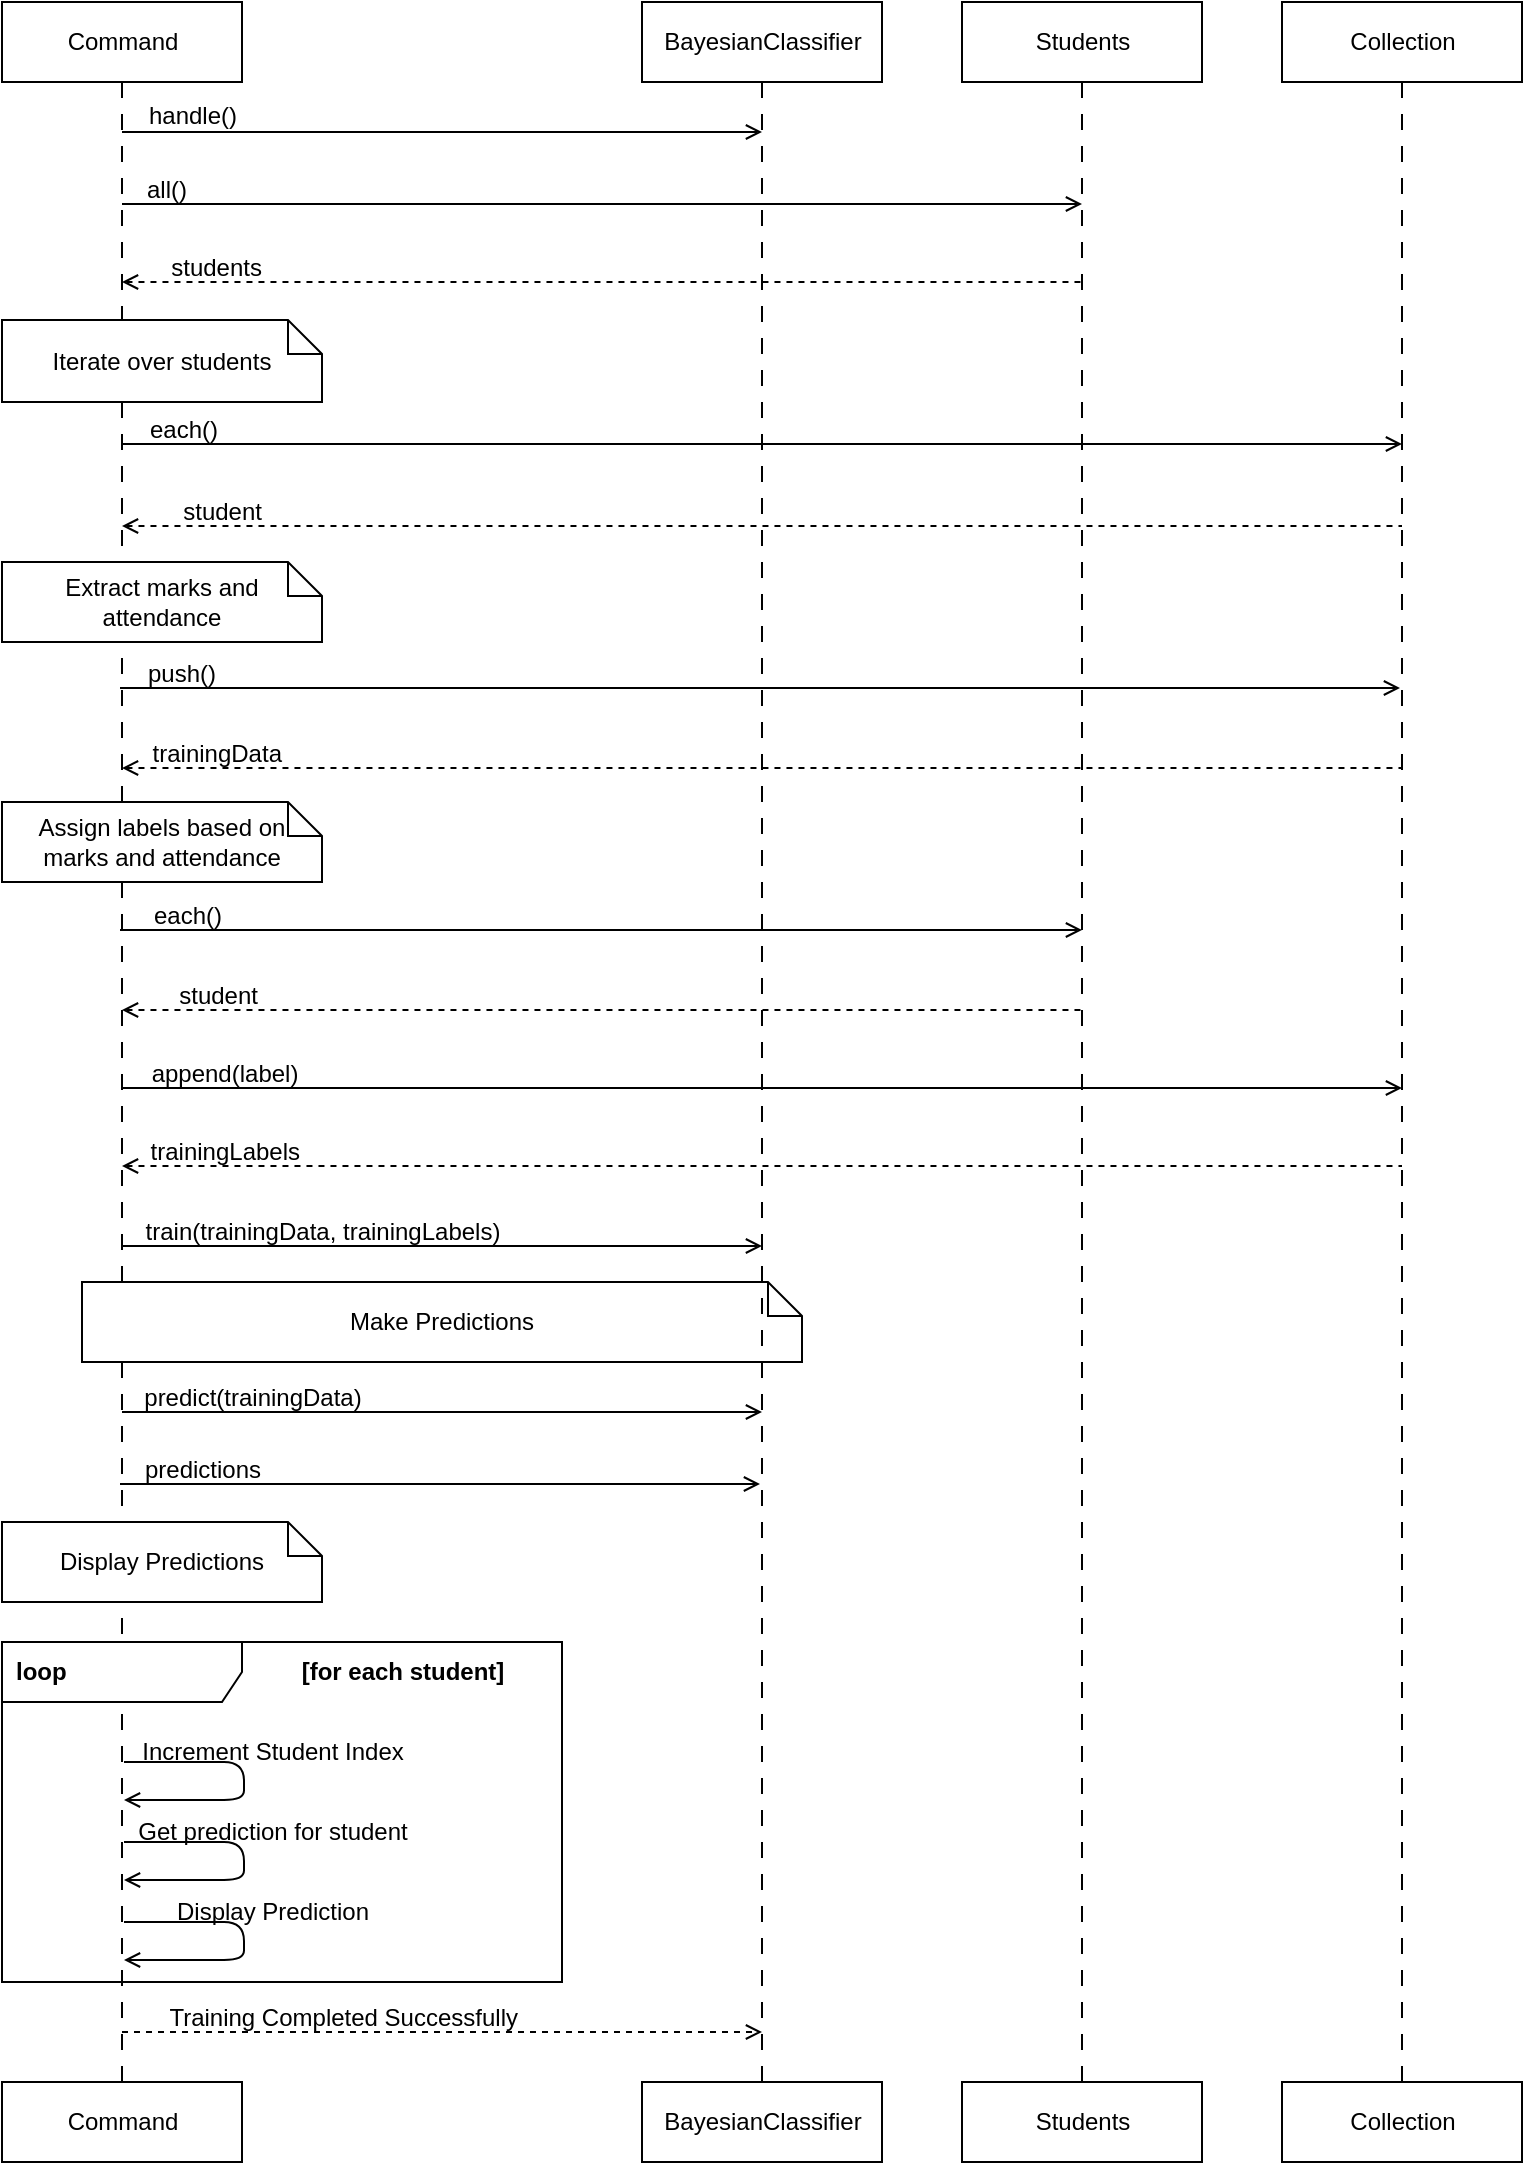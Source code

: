 <mxfile>
    <diagram id="LI3cDzw_vE_-7JhL5k0r" name="Page-1">
        <mxGraphModel dx="604" dy="351" grid="1" gridSize="10" guides="1" tooltips="1" connect="1" arrows="1" fold="1" page="1" pageScale="1" pageWidth="827" pageHeight="1169" math="0" shadow="0">
            <root>
                <mxCell id="0"/>
                <mxCell id="1" parent="0"/>
                <mxCell id="8" style="edgeStyle=none;html=1;entryX=0.5;entryY=0;entryDx=0;entryDy=0;endArrow=none;endFill=0;dashed=1;dashPattern=8 8;" edge="1" parent="1" source="3" target="7">
                    <mxGeometry relative="1" as="geometry"/>
                </mxCell>
                <mxCell id="3" value="Command" style="html=1;" vertex="1" parent="1">
                    <mxGeometry x="40" y="40" width="120" height="40" as="geometry"/>
                </mxCell>
                <mxCell id="4" value="BayesianClassifier" style="html=1;" vertex="1" parent="1">
                    <mxGeometry x="360" y="40" width="120" height="40" as="geometry"/>
                </mxCell>
                <mxCell id="13" style="edgeStyle=none;html=1;entryX=0.5;entryY=0;entryDx=0;entryDy=0;dashed=1;dashPattern=8 8;endArrow=none;endFill=0;" edge="1" parent="1" source="5" target="10">
                    <mxGeometry relative="1" as="geometry"/>
                </mxCell>
                <mxCell id="5" value="Students" style="html=1;" vertex="1" parent="1">
                    <mxGeometry x="520" y="40" width="120" height="40" as="geometry"/>
                </mxCell>
                <mxCell id="12" style="edgeStyle=none;html=1;entryX=0.5;entryY=0;entryDx=0;entryDy=0;dashed=1;dashPattern=8 8;endArrow=none;endFill=0;" edge="1" parent="1" source="6" target="11">
                    <mxGeometry relative="1" as="geometry"/>
                </mxCell>
                <mxCell id="6" value="Collection" style="html=1;" vertex="1" parent="1">
                    <mxGeometry x="680" y="40" width="120" height="40" as="geometry"/>
                </mxCell>
                <mxCell id="7" value="Command" style="html=1;" vertex="1" parent="1">
                    <mxGeometry x="40" y="1080" width="120" height="40" as="geometry"/>
                </mxCell>
                <mxCell id="9" value="BayesianClassifier" style="html=1;" vertex="1" parent="1">
                    <mxGeometry x="360" y="1080" width="120" height="40" as="geometry"/>
                </mxCell>
                <mxCell id="10" value="Students" style="html=1;" vertex="1" parent="1">
                    <mxGeometry x="520" y="1080" width="120" height="40" as="geometry"/>
                </mxCell>
                <mxCell id="11" value="Collection" style="html=1;" vertex="1" parent="1">
                    <mxGeometry x="680" y="1080" width="120" height="40" as="geometry"/>
                </mxCell>
                <mxCell id="22" value="Iterate over students" style="shape=note2;boundedLbl=1;whiteSpace=wrap;html=1;size=17;verticalAlign=middle;align=center;horizontal=1;labelPosition=center;verticalLabelPosition=middle;spacing=2;" vertex="1" parent="1">
                    <mxGeometry x="40" y="199" width="160" height="41" as="geometry"/>
                </mxCell>
                <mxCell id="25" value="" style="group" vertex="1" connectable="0" parent="1">
                    <mxGeometry x="100" y="119" width="480" height="30" as="geometry"/>
                </mxCell>
                <mxCell id="17" style="edgeStyle=none;html=1;endArrow=open;endFill=0;startArrow=none;startFill=0;" edge="1" parent="25">
                    <mxGeometry relative="1" as="geometry">
                        <mxPoint y="22" as="sourcePoint"/>
                        <mxPoint x="480" y="22" as="targetPoint"/>
                    </mxGeometry>
                </mxCell>
                <mxCell id="20" value="all()" style="text;html=1;align=center;verticalAlign=middle;resizable=0;points=[];autosize=1;strokeColor=none;fillColor=none;" vertex="1" parent="25">
                    <mxGeometry x="2" width="40" height="30" as="geometry"/>
                </mxCell>
                <mxCell id="26" value="" style="group;align=right;" vertex="1" connectable="0" parent="1">
                    <mxGeometry x="100" y="239" width="640" height="30" as="geometry"/>
                </mxCell>
                <mxCell id="27" style="edgeStyle=none;html=1;endArrow=open;endFill=0;startArrow=none;startFill=0;" edge="1" parent="26">
                    <mxGeometry relative="1" as="geometry">
                        <mxPoint y="22" as="sourcePoint"/>
                        <mxPoint x="640" y="22" as="targetPoint"/>
                    </mxGeometry>
                </mxCell>
                <mxCell id="28" value="each()" style="text;html=1;align=right;verticalAlign=middle;resizable=0;points=[];autosize=1;strokeColor=none;fillColor=none;" vertex="1" parent="26">
                    <mxGeometry x="-10.667" width="60" height="30" as="geometry"/>
                </mxCell>
                <mxCell id="29" value="" style="group" vertex="1" connectable="0" parent="1">
                    <mxGeometry x="100" y="82" width="320" height="30" as="geometry"/>
                </mxCell>
                <mxCell id="16" style="edgeStyle=none;html=1;endArrow=open;endFill=0;startArrow=none;startFill=0;" edge="1" parent="29">
                    <mxGeometry relative="1" as="geometry">
                        <mxPoint y="23" as="sourcePoint"/>
                        <mxPoint x="320" y="23" as="targetPoint"/>
                    </mxGeometry>
                </mxCell>
                <mxCell id="19" value="handle()" style="text;html=1;align=center;verticalAlign=middle;resizable=0;points=[];autosize=1;strokeColor=none;fillColor=none;" vertex="1" parent="29">
                    <mxGeometry width="70" height="30" as="geometry"/>
                </mxCell>
                <mxCell id="30" value="" style="group" vertex="1" connectable="0" parent="1">
                    <mxGeometry x="100" y="158" width="480" height="30" as="geometry"/>
                </mxCell>
                <mxCell id="18" style="edgeStyle=none;html=1;endArrow=none;endFill=0;startArrow=open;startFill=0;dashed=1;" edge="1" parent="30">
                    <mxGeometry relative="1" as="geometry">
                        <mxPoint y="22" as="sourcePoint"/>
                        <mxPoint x="480" y="22" as="targetPoint"/>
                    </mxGeometry>
                </mxCell>
                <mxCell id="21" value="students" style="text;html=1;align=right;verticalAlign=middle;resizable=0;points=[];autosize=1;strokeColor=none;fillColor=none;" vertex="1" parent="30">
                    <mxGeometry x="1" width="70" height="30" as="geometry"/>
                </mxCell>
                <mxCell id="34" value="" style="group" vertex="1" connectable="0" parent="1">
                    <mxGeometry x="100" y="280" width="640" height="30" as="geometry"/>
                </mxCell>
                <mxCell id="35" style="edgeStyle=none;html=1;endArrow=none;endFill=0;startArrow=open;startFill=0;dashed=1;" edge="1" parent="34">
                    <mxGeometry relative="1" as="geometry">
                        <mxPoint y="22" as="sourcePoint"/>
                        <mxPoint x="640" y="22" as="targetPoint"/>
                    </mxGeometry>
                </mxCell>
                <mxCell id="36" value="student" style="text;html=1;align=right;verticalAlign=middle;resizable=0;points=[];autosize=1;strokeColor=none;fillColor=none;" vertex="1" parent="34">
                    <mxGeometry x="11.333" width="60" height="30" as="geometry"/>
                </mxCell>
                <mxCell id="37" value="Extract marks and attendance" style="shape=note2;boundedLbl=1;whiteSpace=wrap;html=1;size=17;verticalAlign=middle;align=center;horizontal=1;labelPosition=center;verticalLabelPosition=middle;spacing=2;" vertex="1" parent="1">
                    <mxGeometry x="40" y="320" width="160" height="40" as="geometry"/>
                </mxCell>
                <mxCell id="38" value="" style="group" vertex="1" connectable="0" parent="1">
                    <mxGeometry x="99" y="361" width="640" height="30" as="geometry"/>
                </mxCell>
                <mxCell id="39" style="edgeStyle=none;html=1;endArrow=open;endFill=0;startArrow=none;startFill=0;" edge="1" parent="38">
                    <mxGeometry relative="1" as="geometry">
                        <mxPoint y="22" as="sourcePoint"/>
                        <mxPoint x="640" y="22" as="targetPoint"/>
                    </mxGeometry>
                </mxCell>
                <mxCell id="40" value="push()" style="text;html=1;align=right;verticalAlign=middle;resizable=0;points=[];autosize=1;strokeColor=none;fillColor=none;" vertex="1" parent="38">
                    <mxGeometry x="-10.667" width="60" height="30" as="geometry"/>
                </mxCell>
                <mxCell id="41" value="" style="group" vertex="1" connectable="0" parent="1">
                    <mxGeometry x="100" y="401" width="640" height="30" as="geometry"/>
                </mxCell>
                <mxCell id="42" style="edgeStyle=none;html=1;endArrow=none;endFill=0;startArrow=open;startFill=0;dashed=1;" edge="1" parent="41">
                    <mxGeometry relative="1" as="geometry">
                        <mxPoint y="22" as="sourcePoint"/>
                        <mxPoint x="640" y="22" as="targetPoint"/>
                    </mxGeometry>
                </mxCell>
                <mxCell id="43" value="trainingData" style="text;html=1;align=right;verticalAlign=middle;resizable=0;points=[];autosize=1;strokeColor=none;fillColor=none;" vertex="1" parent="41">
                    <mxGeometry x="-8.667" width="90" height="30" as="geometry"/>
                </mxCell>
                <mxCell id="44" value="Assign labels based on marks and attendance" style="shape=note2;boundedLbl=1;whiteSpace=wrap;html=1;size=17;verticalAlign=middle;align=center;horizontal=1;labelPosition=center;verticalLabelPosition=middle;spacing=2;" vertex="1" parent="1">
                    <mxGeometry x="40" y="440" width="160" height="40" as="geometry"/>
                </mxCell>
                <mxCell id="45" value="" style="group;align=right;" vertex="1" connectable="0" parent="1">
                    <mxGeometry x="99" y="482" width="481" height="30" as="geometry"/>
                </mxCell>
                <mxCell id="46" style="edgeStyle=none;html=1;endArrow=open;endFill=0;startArrow=none;startFill=0;" edge="1" parent="45">
                    <mxGeometry relative="1" as="geometry">
                        <mxPoint y="22" as="sourcePoint"/>
                        <mxPoint x="481" y="22" as="targetPoint"/>
                    </mxGeometry>
                </mxCell>
                <mxCell id="47" value="each()" style="text;html=1;align=right;verticalAlign=middle;resizable=0;points=[];autosize=1;strokeColor=none;fillColor=none;" vertex="1" parent="45">
                    <mxGeometry x="-8.017" width="60" height="30" as="geometry"/>
                </mxCell>
                <mxCell id="48" value="" style="group" vertex="1" connectable="0" parent="1">
                    <mxGeometry x="100" y="522" width="480" height="30" as="geometry"/>
                </mxCell>
                <mxCell id="49" style="edgeStyle=none;html=1;endArrow=none;endFill=0;startArrow=open;startFill=0;dashed=1;" edge="1" parent="48">
                    <mxGeometry relative="1" as="geometry">
                        <mxPoint y="22" as="sourcePoint"/>
                        <mxPoint x="480" y="22" as="targetPoint"/>
                    </mxGeometry>
                </mxCell>
                <mxCell id="50" value="student" style="text;html=1;align=right;verticalAlign=middle;resizable=0;points=[];autosize=1;strokeColor=none;fillColor=none;" vertex="1" parent="48">
                    <mxGeometry x="8.5" width="60" height="30" as="geometry"/>
                </mxCell>
                <mxCell id="54" value="" style="group" vertex="1" connectable="0" parent="1">
                    <mxGeometry x="100" y="561" width="640" height="30" as="geometry"/>
                </mxCell>
                <mxCell id="52" style="edgeStyle=none;html=1;endArrow=open;endFill=0;startArrow=none;startFill=0;" edge="1" parent="54">
                    <mxGeometry relative="1" as="geometry">
                        <mxPoint y="22" as="sourcePoint"/>
                        <mxPoint x="640" y="22" as="targetPoint"/>
                    </mxGeometry>
                </mxCell>
                <mxCell id="53" value="append(label)" style="text;html=1;align=center;verticalAlign=middle;resizable=0;points=[];autosize=1;strokeColor=none;fillColor=none;" vertex="1" parent="54">
                    <mxGeometry x="1.333" width="100" height="30" as="geometry"/>
                </mxCell>
                <mxCell id="58" value="" style="group" vertex="1" connectable="0" parent="1">
                    <mxGeometry x="90.333" y="600" width="649.667" height="30" as="geometry"/>
                </mxCell>
                <mxCell id="56" style="edgeStyle=none;html=1;endArrow=none;endFill=0;startArrow=open;startFill=0;dashed=1;" edge="1" parent="58">
                    <mxGeometry relative="1" as="geometry">
                        <mxPoint x="9.667" y="22" as="sourcePoint"/>
                        <mxPoint x="649.667" y="22" as="targetPoint"/>
                    </mxGeometry>
                </mxCell>
                <mxCell id="57" value="trainingLabels" style="text;html=1;align=right;verticalAlign=middle;resizable=0;points=[];autosize=1;strokeColor=none;fillColor=none;" vertex="1" parent="58">
                    <mxGeometry width="100" height="30" as="geometry"/>
                </mxCell>
                <mxCell id="62" value="" style="group" vertex="1" connectable="0" parent="1">
                    <mxGeometry x="99.667" y="640" width="320.333" height="30" as="geometry"/>
                </mxCell>
                <mxCell id="60" style="edgeStyle=none;html=1;endArrow=open;endFill=0;startArrow=none;startFill=0;" edge="1" parent="62">
                    <mxGeometry relative="1" as="geometry">
                        <mxPoint x="0.333" y="22" as="sourcePoint"/>
                        <mxPoint x="320.333" y="22" as="targetPoint"/>
                    </mxGeometry>
                </mxCell>
                <mxCell id="61" value="train(trainingData, trainingLabels)" style="text;html=1;align=center;verticalAlign=middle;resizable=0;points=[];autosize=1;strokeColor=none;fillColor=none;" vertex="1" parent="62">
                    <mxGeometry width="200" height="30" as="geometry"/>
                </mxCell>
                <mxCell id="63" value="Make Predictions" style="shape=note2;boundedLbl=1;whiteSpace=wrap;html=1;size=17;verticalAlign=middle;align=center;horizontal=1;labelPosition=center;verticalLabelPosition=middle;spacing=2;" vertex="1" parent="1">
                    <mxGeometry x="80" y="680" width="360" height="40" as="geometry"/>
                </mxCell>
                <mxCell id="67" value="" style="group" vertex="1" connectable="0" parent="1">
                    <mxGeometry x="99.667" y="723" width="320.333" height="30" as="geometry"/>
                </mxCell>
                <mxCell id="65" style="edgeStyle=none;html=1;endArrow=open;endFill=0;startArrow=none;startFill=0;" edge="1" parent="67">
                    <mxGeometry relative="1" as="geometry">
                        <mxPoint x="0.333" y="22" as="sourcePoint"/>
                        <mxPoint x="320.333" y="22" as="targetPoint"/>
                    </mxGeometry>
                </mxCell>
                <mxCell id="66" value="predict(trainingData)" style="text;html=1;align=center;verticalAlign=middle;resizable=0;points=[];autosize=1;strokeColor=none;fillColor=none;" vertex="1" parent="67">
                    <mxGeometry width="130" height="30" as="geometry"/>
                </mxCell>
                <mxCell id="71" value="" style="group" vertex="1" connectable="0" parent="1">
                    <mxGeometry x="99" y="759" width="320" height="30" as="geometry"/>
                </mxCell>
                <mxCell id="69" style="edgeStyle=none;html=1;endArrow=open;endFill=0;startArrow=none;startFill=0;" edge="1" parent="71">
                    <mxGeometry relative="1" as="geometry">
                        <mxPoint y="22" as="sourcePoint"/>
                        <mxPoint x="320" y="22" as="targetPoint"/>
                    </mxGeometry>
                </mxCell>
                <mxCell id="70" value="predictions" style="text;html=1;align=center;verticalAlign=middle;resizable=0;points=[];autosize=1;strokeColor=none;fillColor=none;" vertex="1" parent="71">
                    <mxGeometry x="0.667" width="80" height="30" as="geometry"/>
                </mxCell>
                <mxCell id="73" value="Display Predictions" style="shape=note2;boundedLbl=1;whiteSpace=wrap;html=1;size=17;verticalAlign=middle;align=center;horizontal=1;labelPosition=center;verticalLabelPosition=middle;spacing=2;" vertex="1" parent="1">
                    <mxGeometry x="40" y="800" width="160" height="40" as="geometry"/>
                </mxCell>
                <mxCell id="74" value="&lt;b&gt;loop&lt;/b&gt;" style="shape=umlFrame;whiteSpace=wrap;html=1;width=120;height=30;boundedLbl=1;verticalAlign=middle;align=left;spacingLeft=5;" vertex="1" parent="1">
                    <mxGeometry x="40" y="860" width="280" height="170" as="geometry"/>
                </mxCell>
                <mxCell id="75" value="&lt;b&gt;[for each student]&lt;/b&gt;" style="text;html=1;align=center;verticalAlign=middle;resizable=0;points=[];autosize=1;strokeColor=none;fillColor=none;" vertex="1" parent="1">
                    <mxGeometry x="180" y="860" width="120" height="30" as="geometry"/>
                </mxCell>
                <mxCell id="83" value="" style="group" vertex="1" connectable="0" parent="1">
                    <mxGeometry x="99.997" y="900" width="150" height="39" as="geometry"/>
                </mxCell>
                <mxCell id="14" style="edgeStyle=none;html=1;entryX=0.5;entryY=0;entryDx=0;entryDy=0;dashed=1;dashPattern=8 8;endArrow=none;endFill=0;" edge="1" parent="83" source="4" target="9">
                    <mxGeometry relative="1" as="geometry"/>
                </mxCell>
                <mxCell id="80" style="edgeStyle=orthogonalEdgeStyle;html=1;endArrow=open;endFill=0;startArrow=none;startFill=0;" edge="1" parent="83">
                    <mxGeometry relative="1" as="geometry">
                        <mxPoint x="1.003" y="20" as="sourcePoint"/>
                        <mxPoint x="1.003" y="39" as="targetPoint"/>
                        <Array as="points">
                            <mxPoint x="61.003" y="20"/>
                            <mxPoint x="61.003" y="39"/>
                        </Array>
                    </mxGeometry>
                </mxCell>
                <mxCell id="81" value="Increment Student Index" style="text;html=1;align=center;verticalAlign=middle;resizable=0;points=[];autosize=1;strokeColor=none;fillColor=none;" vertex="1" parent="83">
                    <mxGeometry width="150" height="30" as="geometry"/>
                </mxCell>
                <mxCell id="84" value="" style="group" vertex="1" connectable="0" parent="1">
                    <mxGeometry x="99.997" y="940" width="155" height="39" as="geometry"/>
                </mxCell>
                <mxCell id="85" style="edgeStyle=none;html=1;entryX=0.5;entryY=0;entryDx=0;entryDy=0;dashed=1;dashPattern=8 8;endArrow=none;endFill=0;" edge="1" parent="84">
                    <mxGeometry relative="1" as="geometry"/>
                </mxCell>
                <mxCell id="86" style="edgeStyle=orthogonalEdgeStyle;html=1;endArrow=open;endFill=0;startArrow=none;startFill=0;" edge="1" parent="84">
                    <mxGeometry relative="1" as="geometry">
                        <mxPoint x="1.003" y="20" as="sourcePoint"/>
                        <mxPoint x="1.003" y="39" as="targetPoint"/>
                        <Array as="points">
                            <mxPoint x="61.003" y="20"/>
                            <mxPoint x="61.003" y="39"/>
                        </Array>
                    </mxGeometry>
                </mxCell>
                <mxCell id="87" value="Get prediction for student" style="text;html=1;align=center;verticalAlign=middle;resizable=0;points=[];autosize=1;strokeColor=none;fillColor=none;" vertex="1" parent="84">
                    <mxGeometry x="-5" width="160" height="30" as="geometry"/>
                </mxCell>
                <mxCell id="88" value="" style="group" vertex="1" connectable="0" parent="1">
                    <mxGeometry x="99.997" y="980" width="155" height="39" as="geometry"/>
                </mxCell>
                <mxCell id="89" style="edgeStyle=none;html=1;entryX=0.5;entryY=0;entryDx=0;entryDy=0;dashed=1;dashPattern=8 8;endArrow=none;endFill=0;" edge="1" parent="88">
                    <mxGeometry relative="1" as="geometry"/>
                </mxCell>
                <mxCell id="90" style="edgeStyle=orthogonalEdgeStyle;html=1;endArrow=open;endFill=0;startArrow=none;startFill=0;" edge="1" parent="88">
                    <mxGeometry relative="1" as="geometry">
                        <mxPoint x="1.003" y="20" as="sourcePoint"/>
                        <mxPoint x="1.003" y="39" as="targetPoint"/>
                        <Array as="points">
                            <mxPoint x="61.003" y="20"/>
                            <mxPoint x="61.003" y="39"/>
                        </Array>
                    </mxGeometry>
                </mxCell>
                <mxCell id="91" value="Display Prediction" style="text;html=1;align=center;verticalAlign=middle;resizable=0;points=[];autosize=1;strokeColor=none;fillColor=none;" vertex="1" parent="88">
                    <mxGeometry x="15" width="120" height="30" as="geometry"/>
                </mxCell>
                <mxCell id="93" style="edgeStyle=none;html=1;endArrow=open;endFill=0;startArrow=none;startFill=0;dashed=1;" edge="1" parent="1">
                    <mxGeometry relative="1" as="geometry">
                        <mxPoint x="100" y="1055" as="sourcePoint"/>
                        <mxPoint x="420" y="1055" as="targetPoint"/>
                    </mxGeometry>
                </mxCell>
                <mxCell id="94" value="Training Completed Successfully" style="text;html=1;align=right;verticalAlign=middle;resizable=0;points=[];autosize=1;strokeColor=none;fillColor=none;" vertex="1" parent="1">
                    <mxGeometry x="99.333" y="1033" width="200" height="30" as="geometry"/>
                </mxCell>
            </root>
        </mxGraphModel>
    </diagram>
</mxfile>
